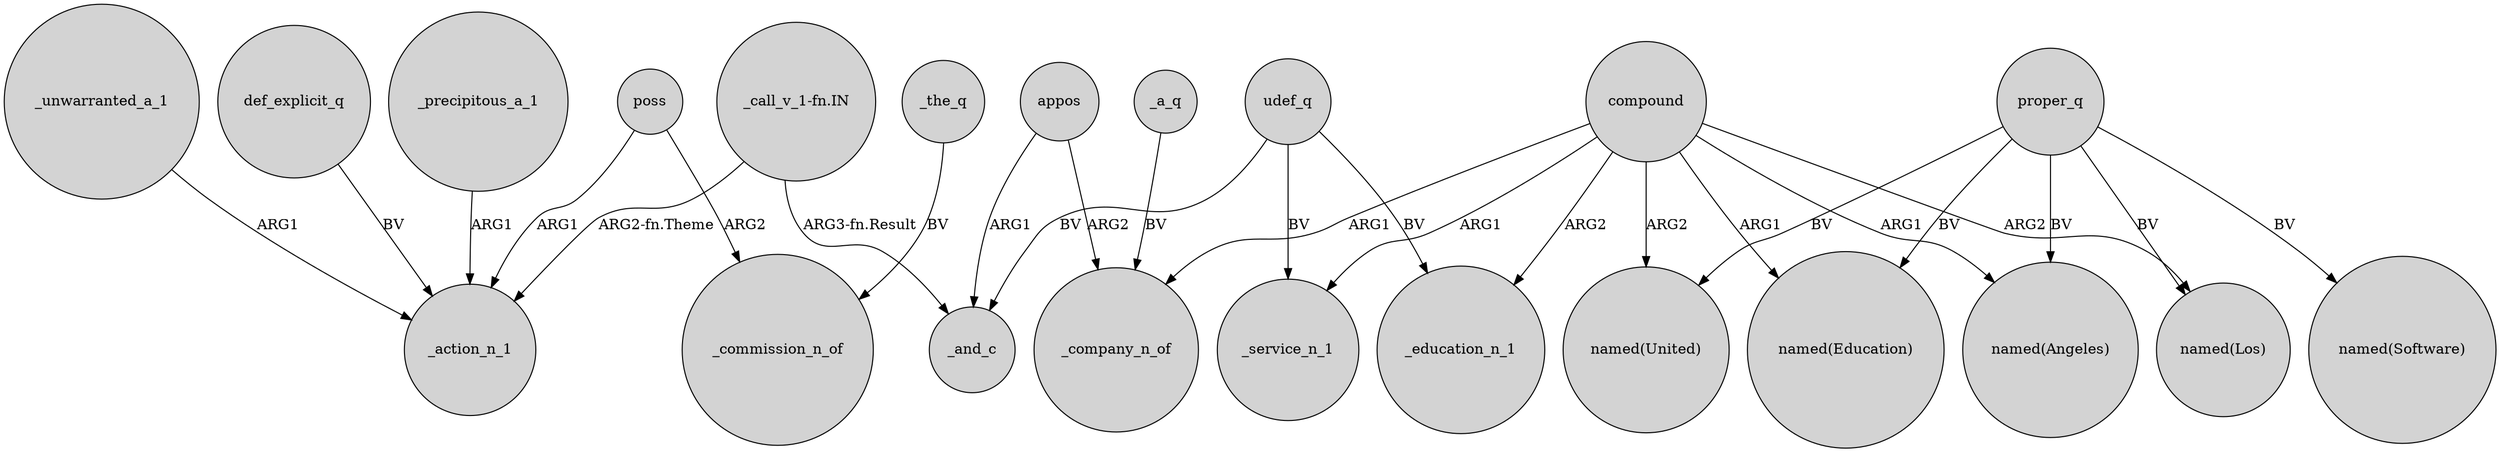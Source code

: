 digraph {
	node [shape=circle style=filled]
	_precipitous_a_1 -> _action_n_1 [label=ARG1]
	appos -> _and_c [label=ARG1]
	compound -> "named(Los)" [label=ARG2]
	proper_q -> "named(Los)" [label=BV]
	"_call_v_1-fn.IN" -> _and_c [label="ARG3-fn.Result"]
	proper_q -> "named(Education)" [label=BV]
	compound -> _education_n_1 [label=ARG2]
	udef_q -> _education_n_1 [label=BV]
	def_explicit_q -> _action_n_1 [label=BV]
	"_call_v_1-fn.IN" -> _action_n_1 [label="ARG2-fn.Theme"]
	compound -> "named(Angeles)" [label=ARG1]
	compound -> "named(Education)" [label=ARG1]
	compound -> _company_n_of [label=ARG1]
	proper_q -> "named(Software)" [label=BV]
	udef_q -> _service_n_1 [label=BV]
	poss -> _action_n_1 [label=ARG1]
	appos -> _company_n_of [label=ARG2]
	proper_q -> "named(United)" [label=BV]
	_a_q -> _company_n_of [label=BV]
	_the_q -> _commission_n_of [label=BV]
	poss -> _commission_n_of [label=ARG2]
	proper_q -> "named(Angeles)" [label=BV]
	compound -> "named(United)" [label=ARG2]
	udef_q -> _and_c [label=BV]
	compound -> _service_n_1 [label=ARG1]
	_unwarranted_a_1 -> _action_n_1 [label=ARG1]
}
